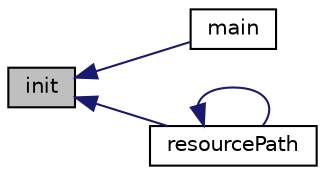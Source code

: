 digraph "init"
{
  edge [fontname="Helvetica",fontsize="10",labelfontname="Helvetica",labelfontsize="10"];
  node [fontname="Helvetica",fontsize="10",shape=record];
  rankdir="LR";
  Node1 [label="init",height=0.2,width=0.4,color="black", fillcolor="grey75", style="filled", fontcolor="black"];
  Node1 -> Node2 [dir="back",color="midnightblue",fontsize="10",style="solid"];
  Node2 [label="main",height=0.2,width=0.4,color="black", fillcolor="white", style="filled",URL="$main_8cc.html#ac0f2228420376f4db7e1274f2b41667c"];
  Node1 -> Node3 [dir="back",color="midnightblue",fontsize="10",style="solid"];
  Node3 [label="resourcePath",height=0.2,width=0.4,color="black", fillcolor="white", style="filled",URL="$resourcepath_8h.html#a377b456e3964835648f2d726c2e4f510",tooltip="Return the path to the resource folder. "];
  Node3 -> Node3 [dir="back",color="midnightblue",fontsize="10",style="solid"];
}
